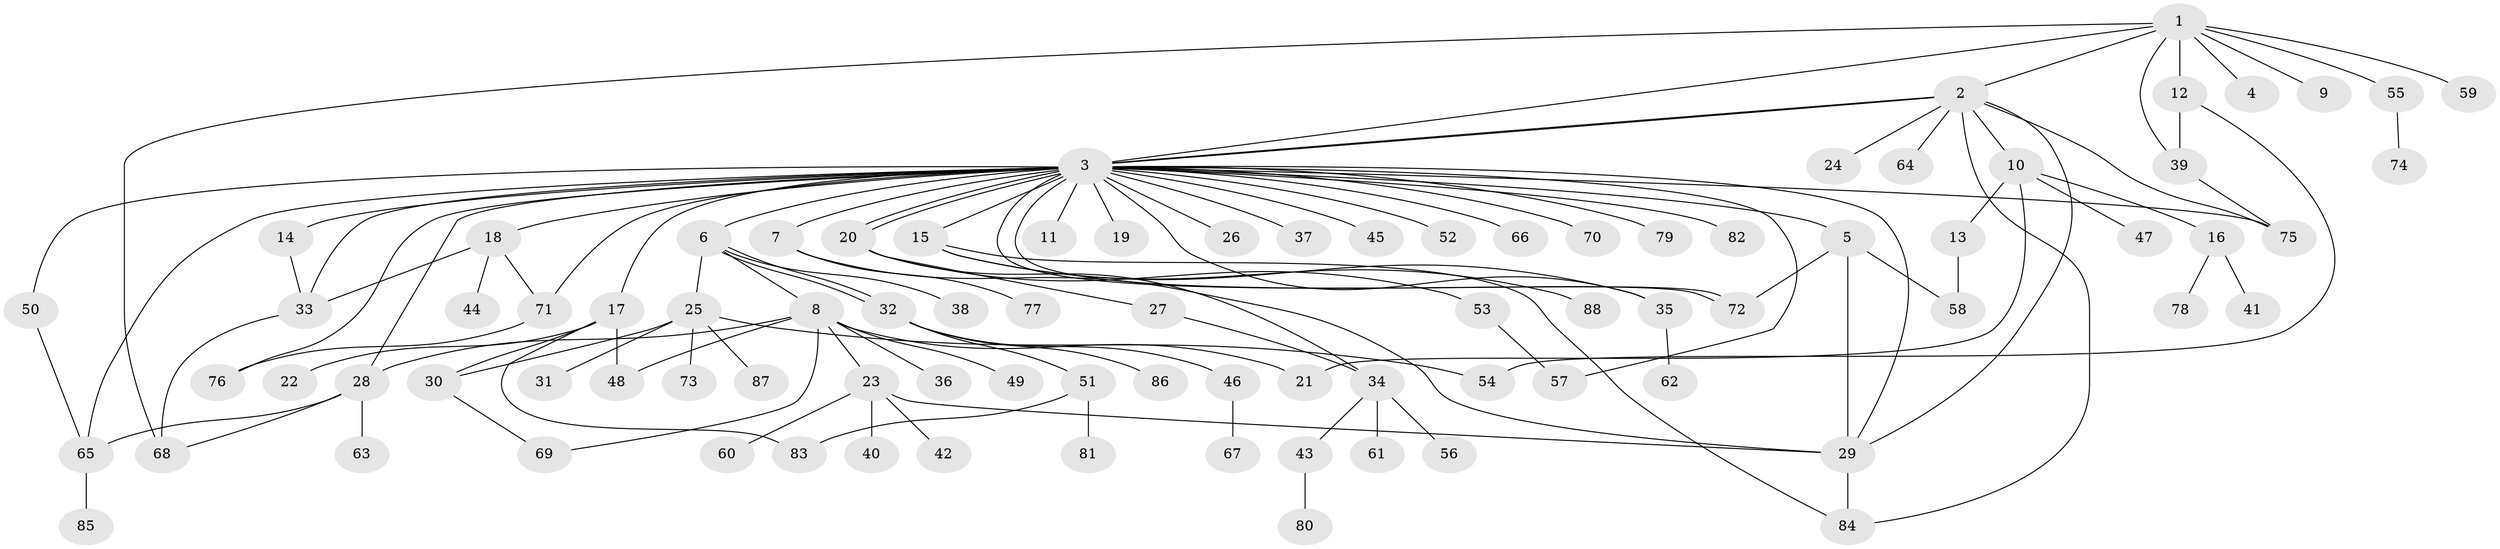 // coarse degree distribution, {6: 0.07407407407407407, 11: 0.037037037037037035, 3: 0.25925925925925924, 5: 0.037037037037037035, 2: 0.25925925925925924, 4: 0.14814814814814814, 9: 0.037037037037037035, 1: 0.14814814814814814}
// Generated by graph-tools (version 1.1) at 2025/50/03/04/25 22:50:09]
// undirected, 88 vertices, 121 edges
graph export_dot {
  node [color=gray90,style=filled];
  1;
  2;
  3;
  4;
  5;
  6;
  7;
  8;
  9;
  10;
  11;
  12;
  13;
  14;
  15;
  16;
  17;
  18;
  19;
  20;
  21;
  22;
  23;
  24;
  25;
  26;
  27;
  28;
  29;
  30;
  31;
  32;
  33;
  34;
  35;
  36;
  37;
  38;
  39;
  40;
  41;
  42;
  43;
  44;
  45;
  46;
  47;
  48;
  49;
  50;
  51;
  52;
  53;
  54;
  55;
  56;
  57;
  58;
  59;
  60;
  61;
  62;
  63;
  64;
  65;
  66;
  67;
  68;
  69;
  70;
  71;
  72;
  73;
  74;
  75;
  76;
  77;
  78;
  79;
  80;
  81;
  82;
  83;
  84;
  85;
  86;
  87;
  88;
  1 -- 2;
  1 -- 3;
  1 -- 4;
  1 -- 9;
  1 -- 12;
  1 -- 39;
  1 -- 55;
  1 -- 59;
  1 -- 68;
  2 -- 3;
  2 -- 3;
  2 -- 10;
  2 -- 24;
  2 -- 29;
  2 -- 64;
  2 -- 75;
  2 -- 84;
  3 -- 5;
  3 -- 6;
  3 -- 7;
  3 -- 11;
  3 -- 14;
  3 -- 15;
  3 -- 17;
  3 -- 18;
  3 -- 19;
  3 -- 20;
  3 -- 20;
  3 -- 26;
  3 -- 28;
  3 -- 29;
  3 -- 33;
  3 -- 35;
  3 -- 37;
  3 -- 45;
  3 -- 50;
  3 -- 52;
  3 -- 57;
  3 -- 65;
  3 -- 66;
  3 -- 70;
  3 -- 71;
  3 -- 72;
  3 -- 72;
  3 -- 75;
  3 -- 76;
  3 -- 79;
  3 -- 82;
  5 -- 29;
  5 -- 58;
  5 -- 72;
  6 -- 8;
  6 -- 25;
  6 -- 32;
  6 -- 32;
  6 -- 38;
  7 -- 29;
  7 -- 77;
  8 -- 21;
  8 -- 23;
  8 -- 28;
  8 -- 36;
  8 -- 48;
  8 -- 49;
  8 -- 69;
  10 -- 13;
  10 -- 16;
  10 -- 21;
  10 -- 47;
  12 -- 39;
  12 -- 54;
  13 -- 58;
  14 -- 33;
  15 -- 35;
  15 -- 84;
  15 -- 88;
  16 -- 41;
  16 -- 78;
  17 -- 22;
  17 -- 30;
  17 -- 48;
  17 -- 83;
  18 -- 33;
  18 -- 44;
  18 -- 71;
  20 -- 27;
  20 -- 34;
  20 -- 53;
  23 -- 29;
  23 -- 40;
  23 -- 42;
  23 -- 60;
  25 -- 30;
  25 -- 31;
  25 -- 54;
  25 -- 73;
  25 -- 87;
  27 -- 34;
  28 -- 63;
  28 -- 65;
  28 -- 68;
  29 -- 84;
  30 -- 69;
  32 -- 46;
  32 -- 51;
  32 -- 86;
  33 -- 68;
  34 -- 43;
  34 -- 56;
  34 -- 61;
  35 -- 62;
  39 -- 75;
  43 -- 80;
  46 -- 67;
  50 -- 65;
  51 -- 81;
  51 -- 83;
  53 -- 57;
  55 -- 74;
  65 -- 85;
  71 -- 76;
}
